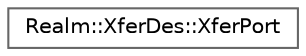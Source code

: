 digraph "Graphical Class Hierarchy"
{
 // LATEX_PDF_SIZE
  bgcolor="transparent";
  edge [fontname=Helvetica,fontsize=10,labelfontname=Helvetica,labelfontsize=10];
  node [fontname=Helvetica,fontsize=10,shape=box,height=0.2,width=0.4];
  rankdir="LR";
  Node0 [id="Node000000",label="Realm::XferDes::XferPort",height=0.2,width=0.4,color="grey40", fillcolor="white", style="filled",URL="$structRealm_1_1XferDes_1_1XferPort.html",tooltip=" "];
}
